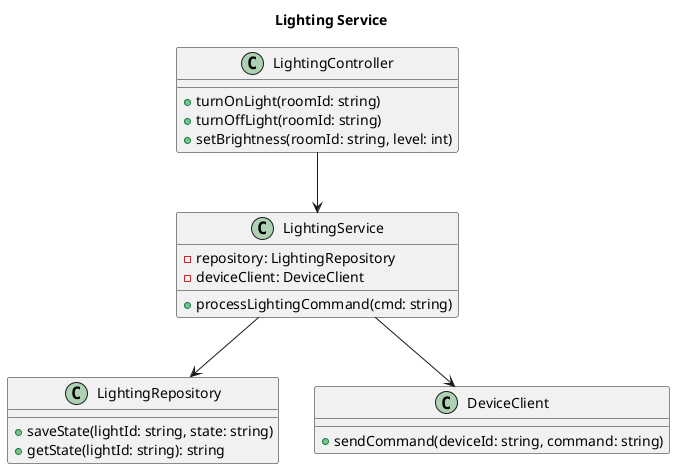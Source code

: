 @startuml
title Lighting Service

class LightingController {
  + turnOnLight(roomId: string)
  + turnOffLight(roomId: string)
  + setBrightness(roomId: string, level: int)
}

class LightingService {
  - repository: LightingRepository
  - deviceClient: DeviceClient
  + processLightingCommand(cmd: string)
}

class LightingRepository {
  + saveState(lightId: string, state: string)
  + getState(lightId: string): string
}

class DeviceClient {
  + sendCommand(deviceId: string, command: string)
}

LightingController --> LightingService
LightingService --> LightingRepository
LightingService --> DeviceClient
@enduml
